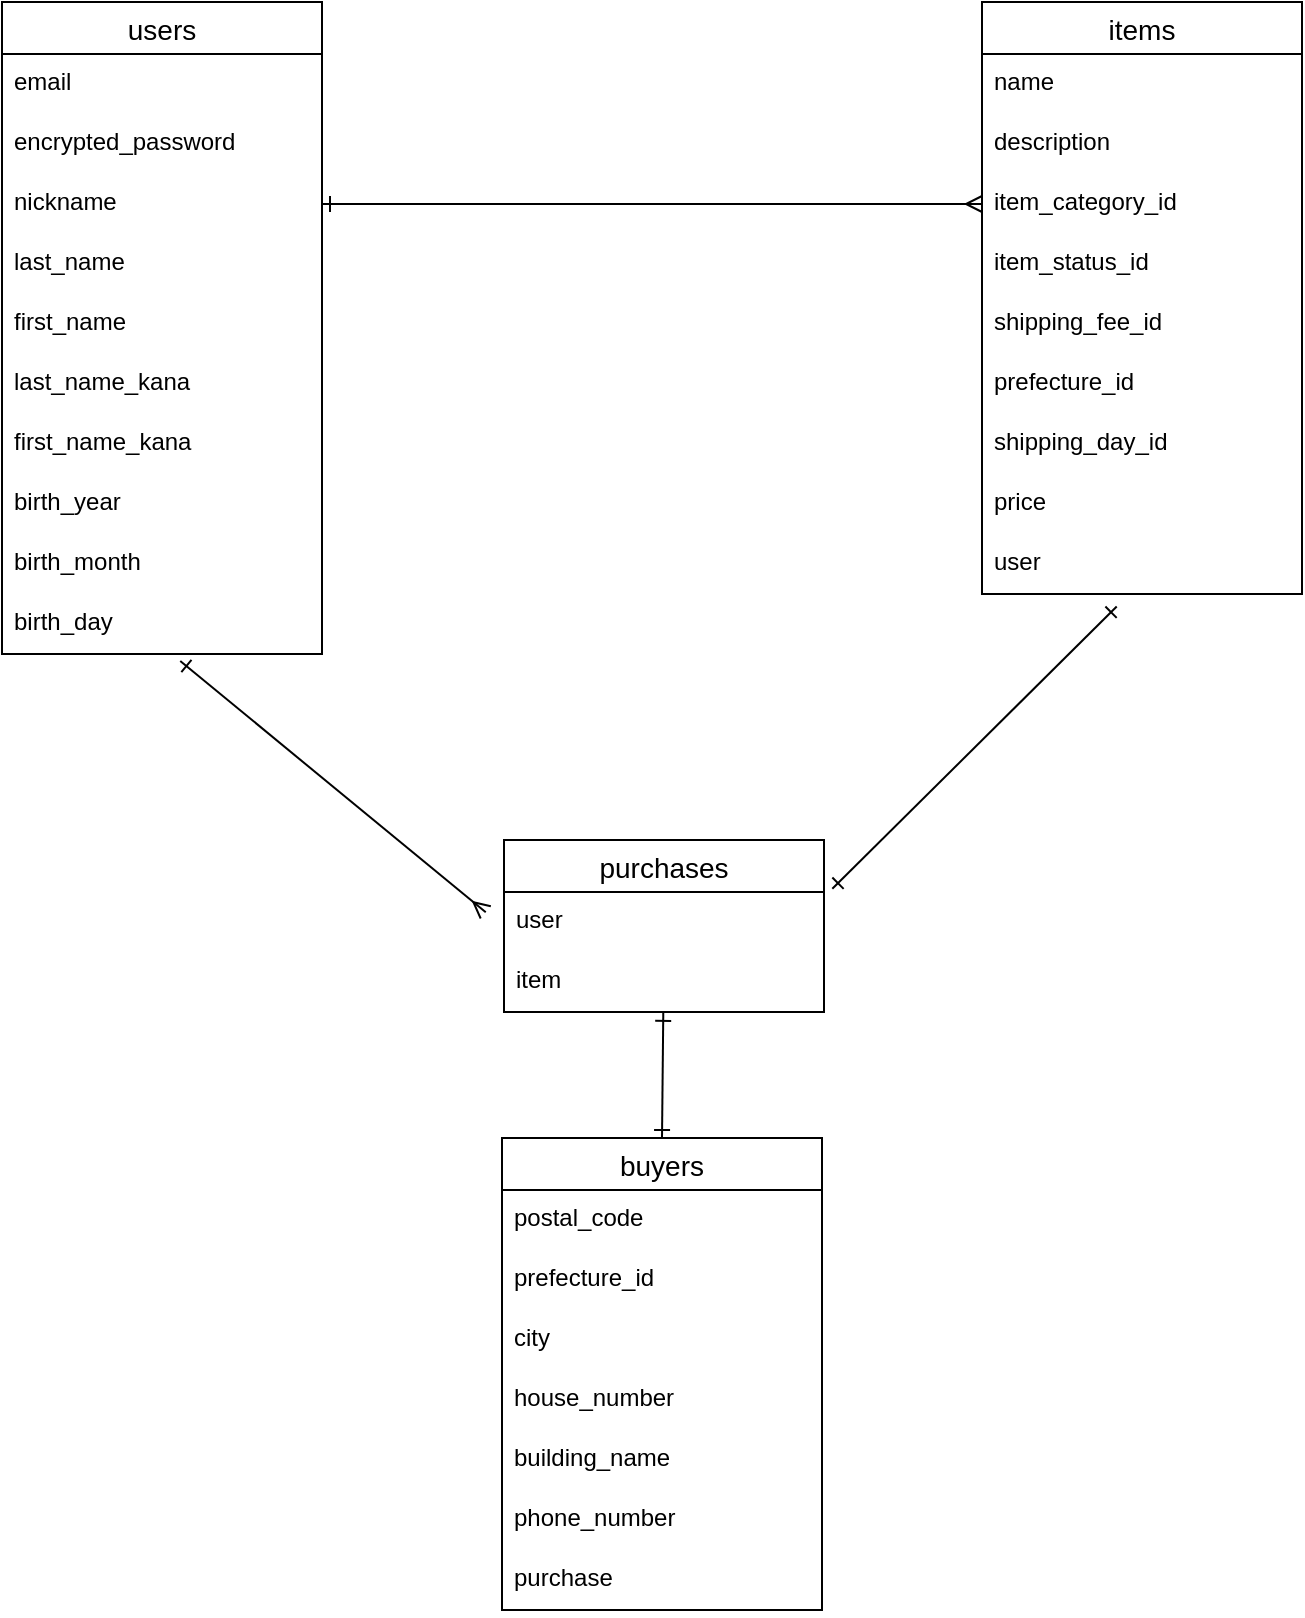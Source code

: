 <mxfile>
    <diagram id="yGlZYFveaCeqyr6hAdOJ" name="ページ1">
        <mxGraphModel dx="1576" dy="826" grid="1" gridSize="10" guides="1" tooltips="1" connect="1" arrows="1" fold="1" page="1" pageScale="1" pageWidth="827" pageHeight="1169" math="0" shadow="0">
            <root>
                <mxCell id="0"/>
                <mxCell id="1" parent="0"/>
                <mxCell id="8" style="html=1;startArrow=ERone;startFill=0;endArrow=ERone;endFill=0;exitX=0.504;exitY=0.982;exitDx=0;exitDy=0;exitPerimeter=0;entryX=0.5;entryY=0;entryDx=0;entryDy=0;" parent="1" target="KfLQgRjq4wl2WiZRsGTR-32" edge="1">
                    <mxGeometry relative="1" as="geometry">
                        <mxPoint x="400.64" y="625.46" as="sourcePoint"/>
                        <mxPoint x="398" y="680" as="targetPoint"/>
                    </mxGeometry>
                </mxCell>
                <mxCell id="KfLQgRjq4wl2WiZRsGTR-1" value="users" style="swimlane;fontStyle=0;childLayout=stackLayout;horizontal=1;startSize=26;horizontalStack=0;resizeParent=1;resizeParentMax=0;resizeLast=0;collapsible=1;marginBottom=0;align=center;fontSize=14;" parent="1" vertex="1">
                    <mxGeometry x="70" y="120" width="160" height="326" as="geometry"/>
                </mxCell>
                <mxCell id="KfLQgRjq4wl2WiZRsGTR-2" value="email" style="text;strokeColor=none;fillColor=none;spacingLeft=4;spacingRight=4;overflow=hidden;rotatable=0;points=[[0,0.5],[1,0.5]];portConstraint=eastwest;fontSize=12;" parent="KfLQgRjq4wl2WiZRsGTR-1" vertex="1">
                    <mxGeometry y="26" width="160" height="30" as="geometry"/>
                </mxCell>
                <mxCell id="KfLQgRjq4wl2WiZRsGTR-3" value="encrypted_password" style="text;strokeColor=none;fillColor=none;spacingLeft=4;spacingRight=4;overflow=hidden;rotatable=0;points=[[0,0.5],[1,0.5]];portConstraint=eastwest;fontSize=12;" parent="KfLQgRjq4wl2WiZRsGTR-1" vertex="1">
                    <mxGeometry y="56" width="160" height="30" as="geometry"/>
                </mxCell>
                <mxCell id="KfLQgRjq4wl2WiZRsGTR-19" value="nickname" style="text;strokeColor=none;fillColor=none;spacingLeft=4;spacingRight=4;overflow=hidden;rotatable=0;points=[[0,0.5],[1,0.5]];portConstraint=eastwest;fontSize=12;" parent="KfLQgRjq4wl2WiZRsGTR-1" vertex="1">
                    <mxGeometry y="86" width="160" height="30" as="geometry"/>
                </mxCell>
                <mxCell id="KfLQgRjq4wl2WiZRsGTR-10" value="last_name" style="text;strokeColor=none;fillColor=none;spacingLeft=4;spacingRight=4;overflow=hidden;rotatable=0;points=[[0,0.5],[1,0.5]];portConstraint=eastwest;fontSize=12;" parent="KfLQgRjq4wl2WiZRsGTR-1" vertex="1">
                    <mxGeometry y="116" width="160" height="30" as="geometry"/>
                </mxCell>
                <mxCell id="KfLQgRjq4wl2WiZRsGTR-12" value="first_name" style="text;strokeColor=none;fillColor=none;spacingLeft=4;spacingRight=4;overflow=hidden;rotatable=0;points=[[0,0.5],[1,0.5]];portConstraint=eastwest;fontSize=12;" parent="KfLQgRjq4wl2WiZRsGTR-1" vertex="1">
                    <mxGeometry y="146" width="160" height="30" as="geometry"/>
                </mxCell>
                <mxCell id="KfLQgRjq4wl2WiZRsGTR-13" value="last_name_kana" style="text;strokeColor=none;fillColor=none;spacingLeft=4;spacingRight=4;overflow=hidden;rotatable=0;points=[[0,0.5],[1,0.5]];portConstraint=eastwest;fontSize=12;" parent="KfLQgRjq4wl2WiZRsGTR-1" vertex="1">
                    <mxGeometry y="176" width="160" height="30" as="geometry"/>
                </mxCell>
                <mxCell id="KfLQgRjq4wl2WiZRsGTR-15" value="first_name_kana" style="text;strokeColor=none;fillColor=none;spacingLeft=4;spacingRight=4;overflow=hidden;rotatable=0;points=[[0,0.5],[1,0.5]];portConstraint=eastwest;fontSize=12;" parent="KfLQgRjq4wl2WiZRsGTR-1" vertex="1">
                    <mxGeometry y="206" width="160" height="30" as="geometry"/>
                </mxCell>
                <mxCell id="KfLQgRjq4wl2WiZRsGTR-16" value="birth_year" style="text;strokeColor=none;fillColor=none;spacingLeft=4;spacingRight=4;overflow=hidden;rotatable=0;points=[[0,0.5],[1,0.5]];portConstraint=eastwest;fontSize=12;" parent="KfLQgRjq4wl2WiZRsGTR-1" vertex="1">
                    <mxGeometry y="236" width="160" height="30" as="geometry"/>
                </mxCell>
                <mxCell id="KfLQgRjq4wl2WiZRsGTR-17" value="birth_month" style="text;strokeColor=none;fillColor=none;spacingLeft=4;spacingRight=4;overflow=hidden;rotatable=0;points=[[0,0.5],[1,0.5]];portConstraint=eastwest;fontSize=12;" parent="KfLQgRjq4wl2WiZRsGTR-1" vertex="1">
                    <mxGeometry y="266" width="160" height="30" as="geometry"/>
                </mxCell>
                <mxCell id="KfLQgRjq4wl2WiZRsGTR-18" value="birth_day" style="text;strokeColor=none;fillColor=none;spacingLeft=4;spacingRight=4;overflow=hidden;rotatable=0;points=[[0,0.5],[1,0.5]];portConstraint=eastwest;fontSize=12;" parent="KfLQgRjq4wl2WiZRsGTR-1" vertex="1">
                    <mxGeometry y="296" width="160" height="30" as="geometry"/>
                </mxCell>
                <mxCell id="KfLQgRjq4wl2WiZRsGTR-20" value="items" style="swimlane;fontStyle=0;childLayout=stackLayout;horizontal=1;startSize=26;horizontalStack=0;resizeParent=1;resizeParentMax=0;resizeLast=0;collapsible=1;marginBottom=0;align=center;fontSize=14;" parent="1" vertex="1">
                    <mxGeometry x="560" y="120" width="160" height="296" as="geometry"/>
                </mxCell>
                <mxCell id="KfLQgRjq4wl2WiZRsGTR-21" value="name" style="text;strokeColor=none;fillColor=none;spacingLeft=4;spacingRight=4;overflow=hidden;rotatable=0;points=[[0,0.5],[1,0.5]];portConstraint=eastwest;fontSize=12;" parent="KfLQgRjq4wl2WiZRsGTR-20" vertex="1">
                    <mxGeometry y="26" width="160" height="30" as="geometry"/>
                </mxCell>
                <mxCell id="KfLQgRjq4wl2WiZRsGTR-22" value="description" style="text;strokeColor=none;fillColor=none;spacingLeft=4;spacingRight=4;overflow=hidden;rotatable=0;points=[[0,0.5],[1,0.5]];portConstraint=eastwest;fontSize=12;" parent="KfLQgRjq4wl2WiZRsGTR-20" vertex="1">
                    <mxGeometry y="56" width="160" height="30" as="geometry"/>
                </mxCell>
                <mxCell id="KfLQgRjq4wl2WiZRsGTR-23" value="item_category_id" style="text;strokeColor=none;fillColor=none;spacingLeft=4;spacingRight=4;overflow=hidden;rotatable=0;points=[[0,0.5],[1,0.5]];portConstraint=eastwest;fontSize=12;" parent="KfLQgRjq4wl2WiZRsGTR-20" vertex="1">
                    <mxGeometry y="86" width="160" height="30" as="geometry"/>
                </mxCell>
                <mxCell id="KfLQgRjq4wl2WiZRsGTR-24" value="item_status_id" style="text;strokeColor=none;fillColor=none;spacingLeft=4;spacingRight=4;overflow=hidden;rotatable=0;points=[[0,0.5],[1,0.5]];portConstraint=eastwest;fontSize=12;" parent="KfLQgRjq4wl2WiZRsGTR-20" vertex="1">
                    <mxGeometry y="116" width="160" height="30" as="geometry"/>
                </mxCell>
                <mxCell id="KfLQgRjq4wl2WiZRsGTR-25" value="shipping_fee_id" style="text;strokeColor=none;fillColor=none;spacingLeft=4;spacingRight=4;overflow=hidden;rotatable=0;points=[[0,0.5],[1,0.5]];portConstraint=eastwest;fontSize=12;" parent="KfLQgRjq4wl2WiZRsGTR-20" vertex="1">
                    <mxGeometry y="146" width="160" height="30" as="geometry"/>
                </mxCell>
                <mxCell id="KfLQgRjq4wl2WiZRsGTR-26" value="prefecture_id" style="text;strokeColor=none;fillColor=none;spacingLeft=4;spacingRight=4;overflow=hidden;rotatable=0;points=[[0,0.5],[1,0.5]];portConstraint=eastwest;fontSize=12;" parent="KfLQgRjq4wl2WiZRsGTR-20" vertex="1">
                    <mxGeometry y="176" width="160" height="30" as="geometry"/>
                </mxCell>
                <mxCell id="KfLQgRjq4wl2WiZRsGTR-27" value="shipping_day_id" style="text;strokeColor=none;fillColor=none;spacingLeft=4;spacingRight=4;overflow=hidden;rotatable=0;points=[[0,0.5],[1,0.5]];portConstraint=eastwest;fontSize=12;" parent="KfLQgRjq4wl2WiZRsGTR-20" vertex="1">
                    <mxGeometry y="206" width="160" height="30" as="geometry"/>
                </mxCell>
                <mxCell id="KfLQgRjq4wl2WiZRsGTR-28" value="price" style="text;strokeColor=none;fillColor=none;spacingLeft=4;spacingRight=4;overflow=hidden;rotatable=0;points=[[0,0.5],[1,0.5]];portConstraint=eastwest;fontSize=12;" parent="KfLQgRjq4wl2WiZRsGTR-20" vertex="1">
                    <mxGeometry y="236" width="160" height="30" as="geometry"/>
                </mxCell>
                <mxCell id="KfLQgRjq4wl2WiZRsGTR-29" value="user" style="text;strokeColor=none;fillColor=none;spacingLeft=4;spacingRight=4;overflow=hidden;rotatable=0;points=[[0,0.5],[1,0.5]];portConstraint=eastwest;fontSize=12;" parent="KfLQgRjq4wl2WiZRsGTR-20" vertex="1">
                    <mxGeometry y="266" width="160" height="30" as="geometry"/>
                </mxCell>
                <mxCell id="KfLQgRjq4wl2WiZRsGTR-32" value="buyers" style="swimlane;fontStyle=0;childLayout=stackLayout;horizontal=1;startSize=26;horizontalStack=0;resizeParent=1;resizeParentMax=0;resizeLast=0;collapsible=1;marginBottom=0;align=center;fontSize=14;" parent="1" vertex="1">
                    <mxGeometry x="320" y="688" width="160" height="236" as="geometry"/>
                </mxCell>
                <mxCell id="KfLQgRjq4wl2WiZRsGTR-34" value="postal_code" style="text;strokeColor=none;fillColor=none;spacingLeft=4;spacingRight=4;overflow=hidden;rotatable=0;points=[[0,0.5],[1,0.5]];portConstraint=eastwest;fontSize=12;" parent="KfLQgRjq4wl2WiZRsGTR-32" vertex="1">
                    <mxGeometry y="26" width="160" height="30" as="geometry"/>
                </mxCell>
                <mxCell id="KfLQgRjq4wl2WiZRsGTR-35" value="prefecture_id" style="text;strokeColor=none;fillColor=none;spacingLeft=4;spacingRight=4;overflow=hidden;rotatable=0;points=[[0,0.5],[1,0.5]];portConstraint=eastwest;fontSize=12;" parent="KfLQgRjq4wl2WiZRsGTR-32" vertex="1">
                    <mxGeometry y="56" width="160" height="30" as="geometry"/>
                </mxCell>
                <mxCell id="KfLQgRjq4wl2WiZRsGTR-36" value="city" style="text;strokeColor=none;fillColor=none;spacingLeft=4;spacingRight=4;overflow=hidden;rotatable=0;points=[[0,0.5],[1,0.5]];portConstraint=eastwest;fontSize=12;" parent="KfLQgRjq4wl2WiZRsGTR-32" vertex="1">
                    <mxGeometry y="86" width="160" height="30" as="geometry"/>
                </mxCell>
                <mxCell id="KfLQgRjq4wl2WiZRsGTR-37" value="house_number" style="text;strokeColor=none;fillColor=none;spacingLeft=4;spacingRight=4;overflow=hidden;rotatable=0;points=[[0,0.5],[1,0.5]];portConstraint=eastwest;fontSize=12;" parent="KfLQgRjq4wl2WiZRsGTR-32" vertex="1">
                    <mxGeometry y="116" width="160" height="30" as="geometry"/>
                </mxCell>
                <mxCell id="13" value="building_name" style="text;strokeColor=none;fillColor=none;spacingLeft=4;spacingRight=4;overflow=hidden;rotatable=0;points=[[0,0.5],[1,0.5]];portConstraint=eastwest;fontSize=12;" vertex="1" parent="KfLQgRjq4wl2WiZRsGTR-32">
                    <mxGeometry y="146" width="160" height="30" as="geometry"/>
                </mxCell>
                <mxCell id="KfLQgRjq4wl2WiZRsGTR-38" value="phone_number" style="text;strokeColor=none;fillColor=none;spacingLeft=4;spacingRight=4;overflow=hidden;rotatable=0;points=[[0,0.5],[1,0.5]];portConstraint=eastwest;fontSize=12;" parent="KfLQgRjq4wl2WiZRsGTR-32" vertex="1">
                    <mxGeometry y="176" width="160" height="30" as="geometry"/>
                </mxCell>
                <mxCell id="KfLQgRjq4wl2WiZRsGTR-39" value="purchase" style="text;strokeColor=none;fillColor=none;spacingLeft=4;spacingRight=4;overflow=hidden;rotatable=0;points=[[0,0.5],[1,0.5]];portConstraint=eastwest;fontSize=12;" parent="KfLQgRjq4wl2WiZRsGTR-32" vertex="1">
                    <mxGeometry y="206" width="160" height="30" as="geometry"/>
                </mxCell>
                <mxCell id="2" value="purchases" style="swimlane;fontStyle=0;childLayout=stackLayout;horizontal=1;startSize=26;horizontalStack=0;resizeParent=1;resizeParentMax=0;resizeLast=0;collapsible=1;marginBottom=0;align=center;fontSize=14;" parent="1" vertex="1">
                    <mxGeometry x="321" y="539" width="160" height="86" as="geometry"/>
                </mxCell>
                <mxCell id="3" value="user" style="text;strokeColor=none;fillColor=none;spacingLeft=4;spacingRight=4;overflow=hidden;rotatable=0;points=[[0,0.5],[1,0.5]];portConstraint=eastwest;fontSize=12;" parent="2" vertex="1">
                    <mxGeometry y="26" width="160" height="30" as="geometry"/>
                </mxCell>
                <mxCell id="4" value="item" style="text;strokeColor=none;fillColor=none;spacingLeft=4;spacingRight=4;overflow=hidden;rotatable=0;points=[[0,0.5],[1,0.5]];portConstraint=eastwest;fontSize=12;" parent="2" vertex="1">
                    <mxGeometry y="56" width="160" height="30" as="geometry"/>
                </mxCell>
                <mxCell id="7" style="edgeStyle=none;html=1;exitX=1;exitY=0.5;exitDx=0;exitDy=0;entryX=0;entryY=0.5;entryDx=0;entryDy=0;startArrow=ERone;startFill=0;endArrow=ERmany;endFill=0;" parent="1" source="KfLQgRjq4wl2WiZRsGTR-19" target="KfLQgRjq4wl2WiZRsGTR-23" edge="1">
                    <mxGeometry relative="1" as="geometry"/>
                </mxCell>
                <mxCell id="10" style="edgeStyle=none;html=1;startArrow=ERone;startFill=0;endArrow=ERone;endFill=0;exitX=0.421;exitY=1.209;exitDx=0;exitDy=0;exitPerimeter=0;entryX=1.026;entryY=-0.053;entryDx=0;entryDy=0;entryPerimeter=0;" parent="1" source="KfLQgRjq4wl2WiZRsGTR-29" edge="1" target="3">
                    <mxGeometry relative="1" as="geometry">
                        <mxPoint x="550" y="360" as="sourcePoint"/>
                        <mxPoint x="490" y="550" as="targetPoint"/>
                    </mxGeometry>
                </mxCell>
                <mxCell id="11" style="edgeStyle=none;html=1;entryX=-0.057;entryY=0.339;entryDx=0;entryDy=0;entryPerimeter=0;startArrow=ERone;startFill=0;endArrow=ERmany;endFill=0;exitX=0.557;exitY=1.116;exitDx=0;exitDy=0;exitPerimeter=0;" parent="1" source="KfLQgRjq4wl2WiZRsGTR-18" target="3" edge="1">
                    <mxGeometry relative="1" as="geometry">
                        <mxPoint x="240" y="380" as="sourcePoint"/>
                    </mxGeometry>
                </mxCell>
            </root>
        </mxGraphModel>
    </diagram>
</mxfile>
